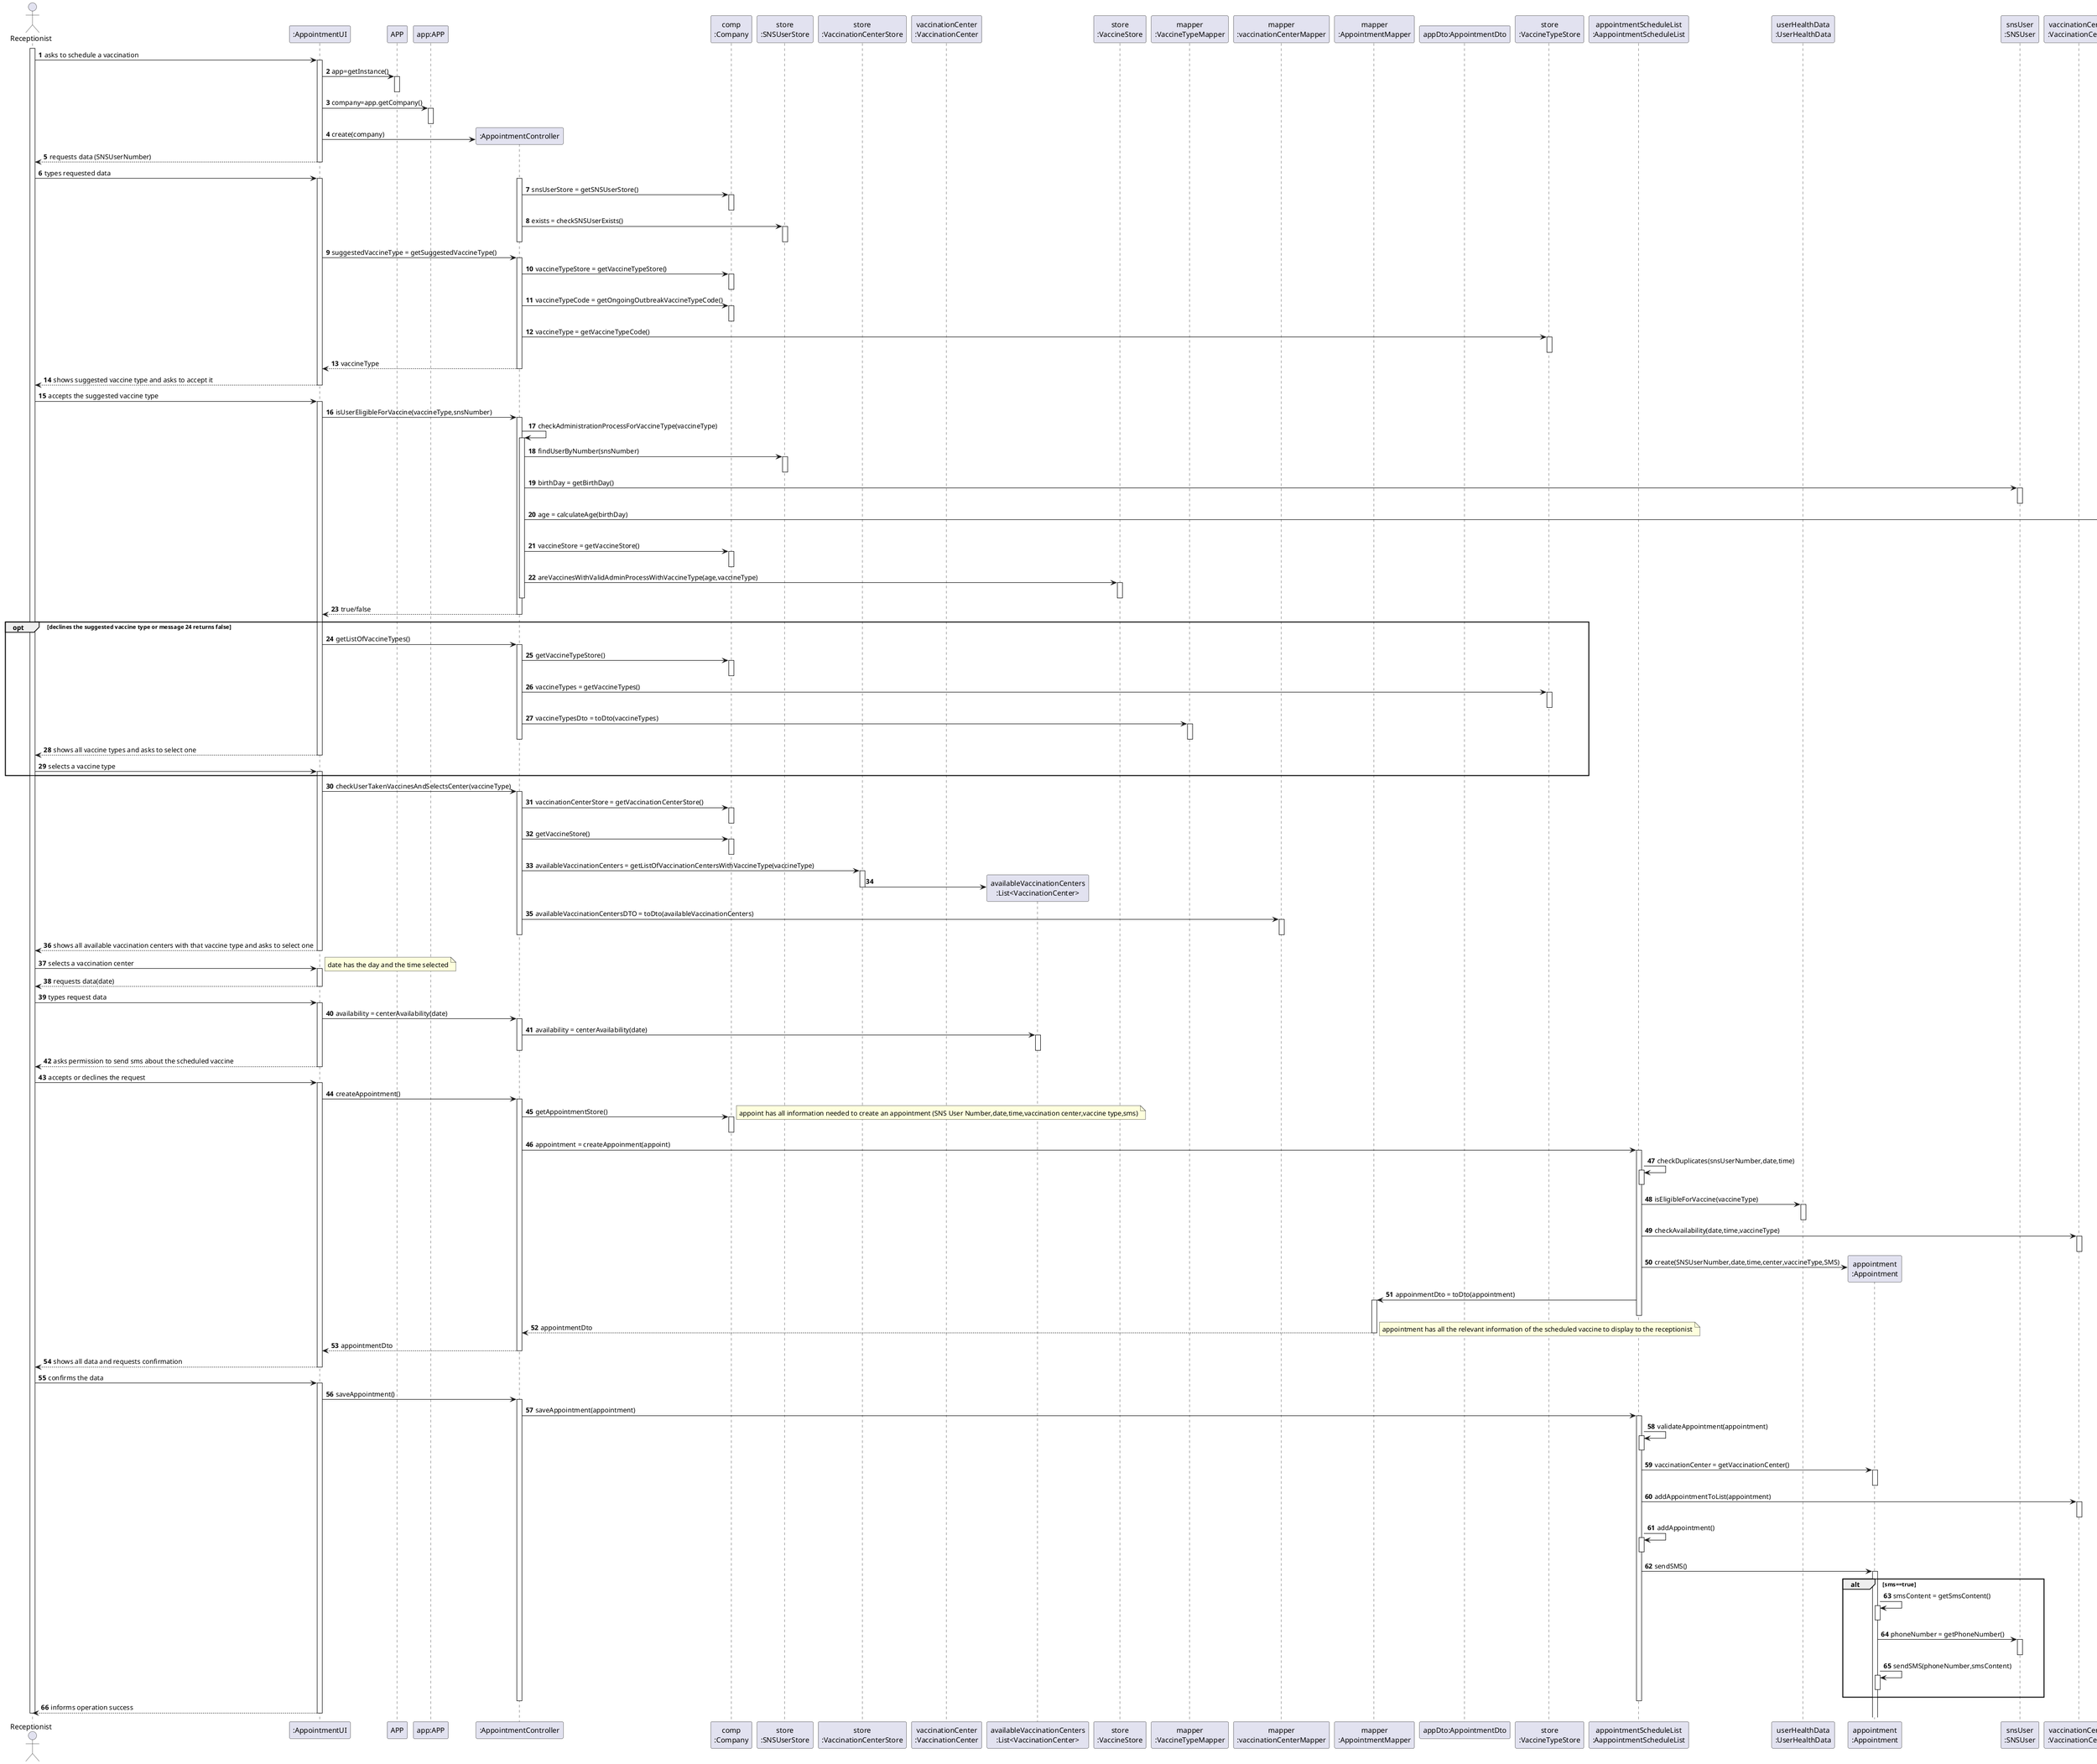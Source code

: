 @startuml US02_SD
autonumber
'hide footbox
actor "Receptionist" as RECEPT

participant ":AppointmentUI" as UI
participant "APP" as APPCLASS
participant "app:APP" as APPINSTANCE
participant ":AppointmentController" as CTRL
participant "comp\n:Company" as COMP
participant "store\n:SNSUserStore" as USERSTORE
participant "store\n:VaccinationCenterStore" as CENTERSTORE
participant "vaccinationCenter\n:VaccinationCenter" as CENTER
participant "availableVaccinationCenters\n:List<VaccinationCenter>" as LISTCENTER
participant "store\n:VaccineStore" as VACCINESTORE
participant "mapper\n:VaccineTypeMapper" as VACTYPEMAPPER
participant "mapper\n:vaccinationCenterMapper" as VACMAPPER
participant "mapper\n:AppointmentMapper" as APPMAPPER
participant "appDto:AppointmentDto" as DTO
participant "store\n:VaccineTypeStore" as VACSTORE
participant "appointmentScheduleList\n:AappointmentScheduleList" as APPLIST
participant "userHealthData\n:UserHealthData" as USERDATA
participant "appointment\n:Appointment" as APPOINT
participant "snsUser\n:SNSUser" as SNSUSER
participant "vaccinationCenter\n:VaccinationCenter" as VACCENTER
participant ":TimeUtils" as TIMEUTILS
participant "vaccinesTypes\n:List<VaccineType>"
participant "administeredVaccines\n:List<Vaccines>"
participant "vaccineTypesDto\n:List<VaccineTypeDto>"


activate RECEPT
RECEPT -> UI : asks to schedule a vaccination
activate UI

UI -> APPCLASS : app=getInstance()
activate APPCLASS
deactivate APPCLASS

UI -> APPINSTANCE : company=app.getCompany()
activate APPINSTANCE
deactivate APPINSTANCE

UI -> CTRL** : create(company)

UI --> RECEPT : requests data (SNSUserNumber)
deactivate UI

RECEPT -> UI : types requested data
activate UI
activate CTRL

CTRL -> COMP : snsUserStore = getSNSUserStore()
activate COMP
deactivate COMP


CTRL -> USERSTORE : exists = checkSNSUserExists()
activate USERSTORE
deactivate USERSTORE 
deactivate CTRL


UI -> CTRL : suggestedVaccineType = getSuggestedVaccineType()
activate CTRL

CTRL -> COMP : vaccineTypeStore = getVaccineTypeStore()
activate COMP
deactivate COMP

CTRL -> COMP : vaccineTypeCode = getOngoingOutbreakVaccineTypeCode()
activate COMP
deactivate COMP

CTRL -> VACSTORE : vaccineType = getVaccineTypeCode()
activate VACSTORE
deactivate VACSTORE

CTRL --> UI : vaccineType
deactivate CTRL

UI --> RECEPT : shows suggested vaccine type and asks to accept it
deactivate UI

RECEPT -> UI : accepts the suggested vaccine type
activate UI

UI -> CTRL : isUserEligibleForVaccine(vaccineType,snsNumber)
activate CTRL

CTRL -> CTRL : checkAdministrationProcessForVaccineType(vaccineType)
activate CTRL

CTRL -> USERSTORE : findUserByNumber(snsNumber)
activate USERSTORE
deactivate USERSTORE

CTRL -> SNSUSER : birthDay = getBirthDay()
activate SNSUSER
deactivate SNSUSER

CTRL -> TIMEUTILS : age = calculateAge(birthDay)
activate TIMEUTILS
deactivate TIMEUTILS

CTRL -> COMP : vaccineStore = getVaccineStore()
activate COMP
deactivate COMP

CTRL -> VACCINESTORE : areVaccinesWithValidAdminProcessWithVaccineType(age,vaccineType)
activate VACCINESTORE
deactivate VACCINESTORE
deactivate CTRL

CTRL --> UI : true/false

deactivate CTRL

opt declines the suggested vaccine type or message 24 returns false
UI -> CTRL : getListOfVaccineTypes()
activate CTRL

CTRL -> COMP : getVaccineTypeStore()
activate COMP
deactivate COMP

CTRL -> VACSTORE : vaccineTypes = getVaccineTypes()
activate VACSTORE
deactivate VACSTORE

CTRL -> VACTYPEMAPPER : vaccineTypesDto = toDto(vaccineTypes)
activate VACTYPEMAPPER
deactivate VACTYPEMAPPER
deactivate CTRL

UI --> RECEPT : shows all vaccine types and asks to select one
deactivate UI

RECEPT -> UI : selects a vaccine type
activate UI
end

UI -> CTRL : checkUserTakenVaccinesAndSelectsCenter(vaccineType)
activate CTRL

CTRL -> COMP : vaccinationCenterStore = getVaccinationCenterStore()
activate COMP
deactivate COMP

CTRL -> COMP : getVaccineStore()
activate COMP
deactivate COMP

CTRL -> CENTERSTORE : availableVaccinationCenters = getListOfVaccinationCentersWithVaccineType(vaccineType)
activate CENTERSTORE
CENTERSTORE -> LISTCENTER**
deactivate CENTERSTORE

CTRL -> VACMAPPER : availableVaccinationCentersDTO = toDto(availableVaccinationCenters)
activate VACMAPPER
deactivate VACMAPPER

deactivate CTRL

UI --> RECEPT : shows all available vaccination centers with that vaccine type and asks to select one
deactivate UI

RECEPT -> UI : selects a vaccination center
activate UI

note right
date has the day and the time selected
end note
UI --> RECEPT : requests data(date)
deactivate UI

RECEPT -> UI : types request data
activate UI

UI -> CTRL : availability = centerAvailability(date)
activate CTRL

CTRL -> LISTCENTER : availability = centerAvailability(date)
activate LISTCENTER
deactivate LISTCENTER
deactivate CTRL


UI --> RECEPT : asks permission to send sms about the scheduled vaccine
deactivate UI
RECEPT -> UI : accepts or declines the request
activate UI

UI -> CTRL : createAppointment()
activate CTRL

CTRL -> COMP : getAppointmentStore()
activate COMP
deactivate COMP

note right 
appoint has all information needed to create an appointment (SNS User Number,date,time,vaccination center,vaccine type,sms)
end note

CTRL -> APPLIST : appointment = createAppoinment(appoint)
activate APPLIST

APPLIST -> APPLIST : checkDuplicates(snsUserNumber,date,time)
activate APPLIST
deactivate APPLIST

APPLIST -> USERDATA : isEligibleForVaccine(vaccineType)
activate USERDATA
deactivate USERDATA

APPLIST -> VACCENTER : checkAvailability(date,time,vaccineType)
activate VACCENTER
deactivate VACCENTER

APPLIST -> APPOINT** : create(SNSUserNumber,date,time,center,vaccineType,SMS)

APPLIST -> APPMAPPER : appoinmentDto = toDto(appointment)
activate APPMAPPER
deactivate APPLIST

APPMAPPER --> CTRL : appointmentDto
deactivate APPMAPPER

note right 
    appointment has all the relevant information of the scheduled vaccine to display to the receptionist
end note

CTRL --> UI : appointmentDto
deactivate CTRL

UI --> RECEPT : shows all data and requests confirmation
deactivate UI
RECEPT -> UI : confirms the data
activate UI

UI -> CTRL : saveAppointment()
activate CTRL

CTRL -> APPLIST : saveAppointment(appointment)
activate APPLIST

APPLIST -> APPLIST : validateAppointment(appointment)
activate APPLIST
deactivate APPLIST

APPLIST -> APPOINT : vaccinationCenter = getVaccinationCenter()
activate APPOINT
deactivate APPOINT

APPLIST -> VACCENTER : addAppointmentToList(appointment)
activate VACCENTER
deactivate VACCENTER

APPLIST -> APPLIST : addAppointment()
activate APPLIST
deactivate APPLIST

APPLIST -> APPOINT : sendSMS()
activate APPOINT

alt sms==true
APPOINT -> APPOINT : smsContent = getSmsContent()
activate APPOINT
deactivate APPOINT

APPOINT -> SNSUSER : phoneNumber = getPhoneNumber()
activate SNSUSER
deactivate SNSUSER

APPOINT -> APPOINT : sendSMS(phoneNumber,smsContent)
activate APPOINT
deactivate APPOINT
end

deactivate APPLIST
deactivate CTRL

UI --> RECEPT : informs operation success
deactivate UI

deactivate RECEPT

@enduml